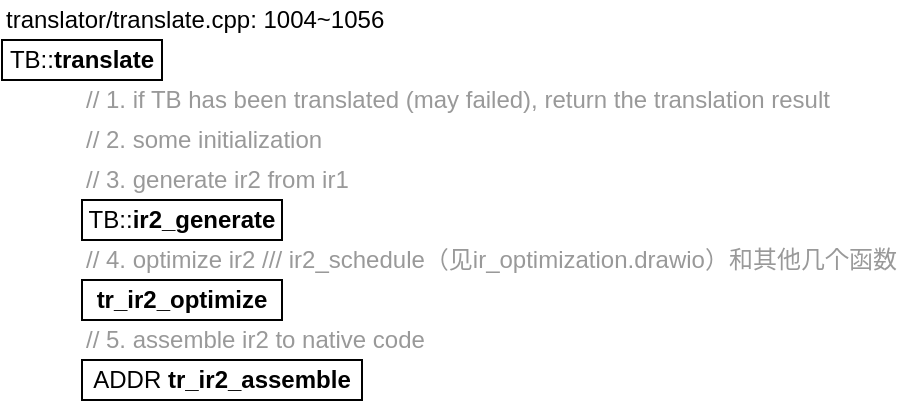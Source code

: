 <mxfile version="11.3.0" type="device" pages="1"><diagram id="JX0UkiSMQb7GBTUZpPIr" name="Page-1"><mxGraphModel dx="653" dy="403" grid="1" gridSize="10" guides="1" tooltips="1" connect="1" arrows="1" fold="1" page="1" pageScale="1" pageWidth="827" pageHeight="1169" math="0" shadow="0"><root><mxCell id="0"/><mxCell id="1" parent="0"/><mxCell id="yrTwP5p2y3LVYNZCeAld-1" value="TB::&lt;b&gt;translate&lt;/b&gt;" style="rounded=0;whiteSpace=wrap;html=1;" vertex="1" parent="1"><mxGeometry x="80" y="80" width="80" height="20" as="geometry"/></mxCell><mxCell id="yrTwP5p2y3LVYNZCeAld-2" value="&lt;font color=&quot;#999999&quot;&gt;// 1. if TB has been translated (may failed), return the translation result&lt;/font&gt;" style="text;html=1;resizable=0;points=[];autosize=1;align=left;verticalAlign=top;spacingTop=-4;" vertex="1" parent="1"><mxGeometry x="120" y="100" width="390" height="20" as="geometry"/></mxCell><mxCell id="yrTwP5p2y3LVYNZCeAld-4" value="&lt;font color=&quot;#999999&quot;&gt;// 2. some initialization&lt;/font&gt;" style="text;html=1;resizable=0;points=[];autosize=1;align=left;verticalAlign=top;spacingTop=-4;" vertex="1" parent="1"><mxGeometry x="120" y="120" width="130" height="20" as="geometry"/></mxCell><mxCell id="yrTwP5p2y3LVYNZCeAld-5" value="&lt;font color=&quot;#999999&quot;&gt;// 3. generate ir2 from ir1&lt;/font&gt;" style="text;html=1;resizable=0;points=[];autosize=1;align=left;verticalAlign=top;spacingTop=-4;" vertex="1" parent="1"><mxGeometry x="120" y="140" width="150" height="20" as="geometry"/></mxCell><mxCell id="yrTwP5p2y3LVYNZCeAld-6" value="TB::&lt;b&gt;ir2_generate&lt;/b&gt;" style="rounded=0;whiteSpace=wrap;html=1;" vertex="1" parent="1"><mxGeometry x="120" y="160" width="100" height="20" as="geometry"/></mxCell><mxCell id="yrTwP5p2y3LVYNZCeAld-7" value="&lt;font color=&quot;#999999&quot;&gt;// 4. optimize ir2 /// ir2_schedule（见ir_optimization.drawio）和其他几个函数&lt;/font&gt;" style="text;html=1;resizable=0;points=[];autosize=1;align=left;verticalAlign=top;spacingTop=-4;" vertex="1" parent="1"><mxGeometry x="120" y="180" width="420" height="20" as="geometry"/></mxCell><mxCell id="yrTwP5p2y3LVYNZCeAld-8" value="&lt;b&gt;tr_ir2_optimize&lt;/b&gt;" style="rounded=0;whiteSpace=wrap;html=1;" vertex="1" parent="1"><mxGeometry x="120" y="200" width="100" height="20" as="geometry"/></mxCell><mxCell id="yrTwP5p2y3LVYNZCeAld-9" value="ADDR &lt;b&gt;tr_ir2_assemble&lt;/b&gt;" style="rounded=0;whiteSpace=wrap;html=1;" vertex="1" parent="1"><mxGeometry x="120" y="240" width="140" height="20" as="geometry"/></mxCell><mxCell id="yrTwP5p2y3LVYNZCeAld-10" value="&lt;font color=&quot;#999999&quot;&gt;// 5. assemble ir2 to native code&lt;/font&gt;" style="text;html=1;resizable=0;points=[];autosize=1;align=left;verticalAlign=top;spacingTop=-4;" vertex="1" parent="1"><mxGeometry x="120" y="220" width="180" height="20" as="geometry"/></mxCell><mxCell id="yrTwP5p2y3LVYNZCeAld-11" value="translator/translate.cpp: 1004~1056" style="text;html=1;resizable=0;points=[];autosize=1;align=left;verticalAlign=top;spacingTop=-4;" vertex="1" parent="1"><mxGeometry x="80" y="60" width="200" height="20" as="geometry"/></mxCell></root></mxGraphModel></diagram></mxfile>